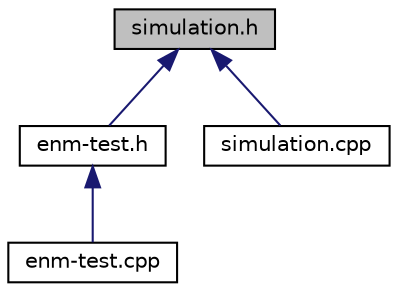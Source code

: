 digraph "simulation.h"
{
  edge [fontname="Helvetica",fontsize="10",labelfontname="Helvetica",labelfontsize="10"];
  node [fontname="Helvetica",fontsize="10",shape=record];
  Node1 [label="simulation.h",height=0.2,width=0.4,color="black", fillcolor="grey75", style="filled" fontcolor="black"];
  Node1 -> Node2 [dir="back",color="midnightblue",fontsize="10",style="solid"];
  Node2 [label="enm-test.h",height=0.2,width=0.4,color="black", fillcolor="white", style="filled",URL="$enm-test_8h.html"];
  Node2 -> Node3 [dir="back",color="midnightblue",fontsize="10",style="solid"];
  Node3 [label="enm-test.cpp",height=0.2,width=0.4,color="black", fillcolor="white", style="filled",URL="$enm-test_8cpp.html"];
  Node1 -> Node4 [dir="back",color="midnightblue",fontsize="10",style="solid"];
  Node4 [label="simulation.cpp",height=0.2,width=0.4,color="black", fillcolor="white", style="filled",URL="$simulation_8cpp.html"];
}
